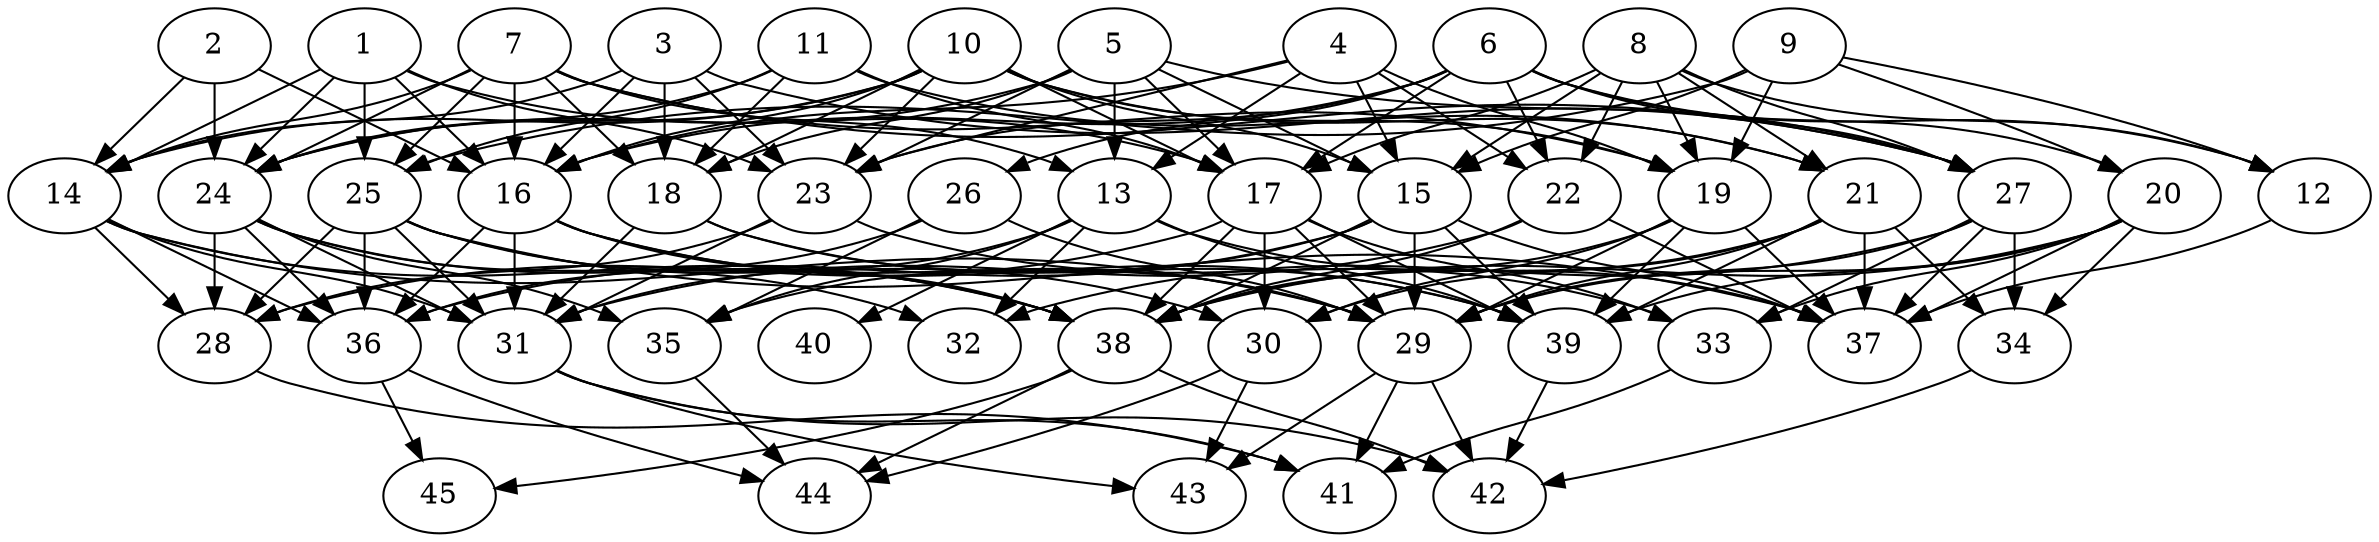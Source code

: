 // DAG automatically generated by daggen at Thu Oct  3 14:07:23 2019
// ./daggen --dot -n 45 --ccr 0.3 --fat 0.7 --regular 0.7 --density 0.6 --mindata 5242880 --maxdata 52428800 
digraph G {
  1 [size="120845653", alpha="0.17", expect_size="36253696"] 
  1 -> 14 [size ="36253696"]
  1 -> 16 [size ="36253696"]
  1 -> 17 [size ="36253696"]
  1 -> 23 [size ="36253696"]
  1 -> 24 [size ="36253696"]
  1 -> 25 [size ="36253696"]
  2 [size="90562560", alpha="0.13", expect_size="27168768"] 
  2 -> 14 [size ="27168768"]
  2 -> 16 [size ="27168768"]
  2 -> 24 [size ="27168768"]
  3 [size="154603520", alpha="0.10", expect_size="46381056"] 
  3 -> 14 [size ="46381056"]
  3 -> 16 [size ="46381056"]
  3 -> 18 [size ="46381056"]
  3 -> 23 [size ="46381056"]
  3 -> 27 [size ="46381056"]
  4 [size="160648533", alpha="0.12", expect_size="48194560"] 
  4 -> 13 [size ="48194560"]
  4 -> 15 [size ="48194560"]
  4 -> 16 [size ="48194560"]
  4 -> 19 [size ="48194560"]
  4 -> 22 [size ="48194560"]
  4 -> 23 [size ="48194560"]
  5 [size="135652693", alpha="0.07", expect_size="40695808"] 
  5 -> 13 [size ="40695808"]
  5 -> 15 [size ="40695808"]
  5 -> 17 [size ="40695808"]
  5 -> 18 [size ="40695808"]
  5 -> 23 [size ="40695808"]
  5 -> 24 [size ="40695808"]
  5 -> 27 [size ="40695808"]
  6 [size="146141867", alpha="0.02", expect_size="43842560"] 
  6 -> 12 [size ="43842560"]
  6 -> 16 [size ="43842560"]
  6 -> 17 [size ="43842560"]
  6 -> 20 [size ="43842560"]
  6 -> 22 [size ="43842560"]
  6 -> 23 [size ="43842560"]
  6 -> 26 [size ="43842560"]
  6 -> 27 [size ="43842560"]
  7 [size="34245973", alpha="0.19", expect_size="10273792"] 
  7 -> 13 [size ="10273792"]
  7 -> 14 [size ="10273792"]
  7 -> 16 [size ="10273792"]
  7 -> 18 [size ="10273792"]
  7 -> 19 [size ="10273792"]
  7 -> 24 [size ="10273792"]
  7 -> 25 [size ="10273792"]
  7 -> 27 [size ="10273792"]
  8 [size="43468800", alpha="0.15", expect_size="13040640"] 
  8 -> 12 [size ="13040640"]
  8 -> 15 [size ="13040640"]
  8 -> 17 [size ="13040640"]
  8 -> 19 [size ="13040640"]
  8 -> 21 [size ="13040640"]
  8 -> 22 [size ="13040640"]
  8 -> 27 [size ="13040640"]
  9 [size="84561920", alpha="0.19", expect_size="25368576"] 
  9 -> 12 [size ="25368576"]
  9 -> 15 [size ="25368576"]
  9 -> 19 [size ="25368576"]
  9 -> 20 [size ="25368576"]
  9 -> 25 [size ="25368576"]
  10 [size="118097920", alpha="0.07", expect_size="35429376"] 
  10 -> 14 [size ="35429376"]
  10 -> 15 [size ="35429376"]
  10 -> 16 [size ="35429376"]
  10 -> 17 [size ="35429376"]
  10 -> 18 [size ="35429376"]
  10 -> 19 [size ="35429376"]
  10 -> 21 [size ="35429376"]
  10 -> 23 [size ="35429376"]
  10 -> 24 [size ="35429376"]
  11 [size="151613440", alpha="0.09", expect_size="45484032"] 
  11 -> 17 [size ="45484032"]
  11 -> 18 [size ="45484032"]
  11 -> 21 [size ="45484032"]
  11 -> 24 [size ="45484032"]
  11 -> 25 [size ="45484032"]
  12 [size="131198293", alpha="0.05", expect_size="39359488"] 
  12 -> 37 [size ="39359488"]
  13 [size="79766187", alpha="0.01", expect_size="23929856"] 
  13 -> 31 [size ="23929856"]
  13 -> 32 [size ="23929856"]
  13 -> 35 [size ="23929856"]
  13 -> 37 [size ="23929856"]
  13 -> 39 [size ="23929856"]
  13 -> 40 [size ="23929856"]
  14 [size="156474027", alpha="0.06", expect_size="46942208"] 
  14 -> 28 [size ="46942208"]
  14 -> 29 [size ="46942208"]
  14 -> 31 [size ="46942208"]
  14 -> 36 [size ="46942208"]
  14 -> 38 [size ="46942208"]
  15 [size="94033920", alpha="0.17", expect_size="28210176"] 
  15 -> 29 [size ="28210176"]
  15 -> 35 [size ="28210176"]
  15 -> 36 [size ="28210176"]
  15 -> 37 [size ="28210176"]
  15 -> 38 [size ="28210176"]
  15 -> 39 [size ="28210176"]
  16 [size="147879253", alpha="0.12", expect_size="44363776"] 
  16 -> 29 [size ="44363776"]
  16 -> 31 [size ="44363776"]
  16 -> 36 [size ="44363776"]
  16 -> 38 [size ="44363776"]
  16 -> 39 [size ="44363776"]
  17 [size="162191360", alpha="0.15", expect_size="48657408"] 
  17 -> 28 [size ="48657408"]
  17 -> 29 [size ="48657408"]
  17 -> 30 [size ="48657408"]
  17 -> 33 [size ="48657408"]
  17 -> 38 [size ="48657408"]
  17 -> 39 [size ="48657408"]
  18 [size="155187200", alpha="0.07", expect_size="46556160"] 
  18 -> 29 [size ="46556160"]
  18 -> 31 [size ="46556160"]
  18 -> 39 [size ="46556160"]
  19 [size="112486400", alpha="0.09", expect_size="33745920"] 
  19 -> 29 [size ="33745920"]
  19 -> 30 [size ="33745920"]
  19 -> 37 [size ="33745920"]
  19 -> 38 [size ="33745920"]
  19 -> 39 [size ="33745920"]
  20 [size="103526400", alpha="0.08", expect_size="31057920"] 
  20 -> 29 [size ="31057920"]
  20 -> 33 [size ="31057920"]
  20 -> 34 [size ="31057920"]
  20 -> 37 [size ="31057920"]
  20 -> 38 [size ="31057920"]
  20 -> 39 [size ="31057920"]
  21 [size="156112213", alpha="0.20", expect_size="46833664"] 
  21 -> 29 [size ="46833664"]
  21 -> 30 [size ="46833664"]
  21 -> 34 [size ="46833664"]
  21 -> 37 [size ="46833664"]
  21 -> 38 [size ="46833664"]
  21 -> 39 [size ="46833664"]
  22 [size="72724480", alpha="0.01", expect_size="21817344"] 
  22 -> 31 [size ="21817344"]
  22 -> 37 [size ="21817344"]
  22 -> 38 [size ="21817344"]
  23 [size="108168533", alpha="0.20", expect_size="32450560"] 
  23 -> 28 [size ="32450560"]
  23 -> 31 [size ="32450560"]
  23 -> 33 [size ="32450560"]
  24 [size="119466667", alpha="0.17", expect_size="35840000"] 
  24 -> 28 [size ="35840000"]
  24 -> 31 [size ="35840000"]
  24 -> 32 [size ="35840000"]
  24 -> 35 [size ="35840000"]
  24 -> 36 [size ="35840000"]
  24 -> 38 [size ="35840000"]
  25 [size="167140693", alpha="0.09", expect_size="50142208"] 
  25 -> 28 [size ="50142208"]
  25 -> 30 [size ="50142208"]
  25 -> 31 [size ="50142208"]
  25 -> 36 [size ="50142208"]
  25 -> 37 [size ="50142208"]
  25 -> 38 [size ="50142208"]
  26 [size="143233707", alpha="0.17", expect_size="42970112"] 
  26 -> 29 [size ="42970112"]
  26 -> 35 [size ="42970112"]
  26 -> 36 [size ="42970112"]
  27 [size="79441920", alpha="0.07", expect_size="23832576"] 
  27 -> 29 [size ="23832576"]
  27 -> 32 [size ="23832576"]
  27 -> 33 [size ="23832576"]
  27 -> 34 [size ="23832576"]
  27 -> 37 [size ="23832576"]
  28 [size="38225920", alpha="0.01", expect_size="11467776"] 
  28 -> 41 [size ="11467776"]
  29 [size="94180693", alpha="0.03", expect_size="28254208"] 
  29 -> 41 [size ="28254208"]
  29 -> 42 [size ="28254208"]
  29 -> 43 [size ="28254208"]
  30 [size="165792427", alpha="0.18", expect_size="49737728"] 
  30 -> 43 [size ="49737728"]
  30 -> 44 [size ="49737728"]
  31 [size="70717440", alpha="0.10", expect_size="21215232"] 
  31 -> 41 [size ="21215232"]
  31 -> 42 [size ="21215232"]
  31 -> 43 [size ="21215232"]
  32 [size="69611520", alpha="0.17", expect_size="20883456"] 
  33 [size="78274560", alpha="0.11", expect_size="23482368"] 
  33 -> 41 [size ="23482368"]
  34 [size="76554240", alpha="0.04", expect_size="22966272"] 
  34 -> 42 [size ="22966272"]
  35 [size="50329600", alpha="0.05", expect_size="15098880"] 
  35 -> 44 [size ="15098880"]
  36 [size="117787307", alpha="0.04", expect_size="35336192"] 
  36 -> 44 [size ="35336192"]
  36 -> 45 [size ="35336192"]
  37 [size="93016747", alpha="0.01", expect_size="27905024"] 
  38 [size="150074027", alpha="0.15", expect_size="45022208"] 
  38 -> 42 [size ="45022208"]
  38 -> 44 [size ="45022208"]
  38 -> 45 [size ="45022208"]
  39 [size="157672107", alpha="0.02", expect_size="47301632"] 
  39 -> 42 [size ="47301632"]
  40 [size="25610240", alpha="0.19", expect_size="7683072"] 
  41 [size="169082880", alpha="0.14", expect_size="50724864"] 
  42 [size="93088427", alpha="0.16", expect_size="27926528"] 
  43 [size="68631893", alpha="0.10", expect_size="20589568"] 
  44 [size="158003200", alpha="0.16", expect_size="47400960"] 
  45 [size="28344320", alpha="0.02", expect_size="8503296"] 
}
